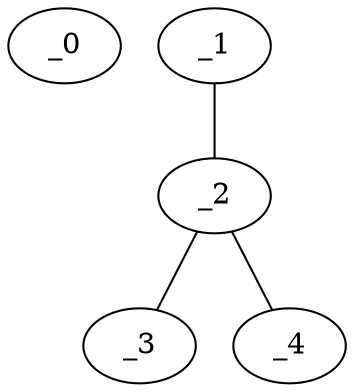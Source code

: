 graph KP1_0044 {
	_0	 [x="0.692916",
		y="2.91541"];
	_1	 [x="1.82469",
		y="2.90008"];
	_2	 [x="0.59",
		y="1.75"];
	_1 -- _2;
	_3	 [x="1.80467",
		y="0.615347"];
	_2 -- _3;
	_4	 [x="2.97174",
		y="2.00922"];
	_2 -- _4;
}
